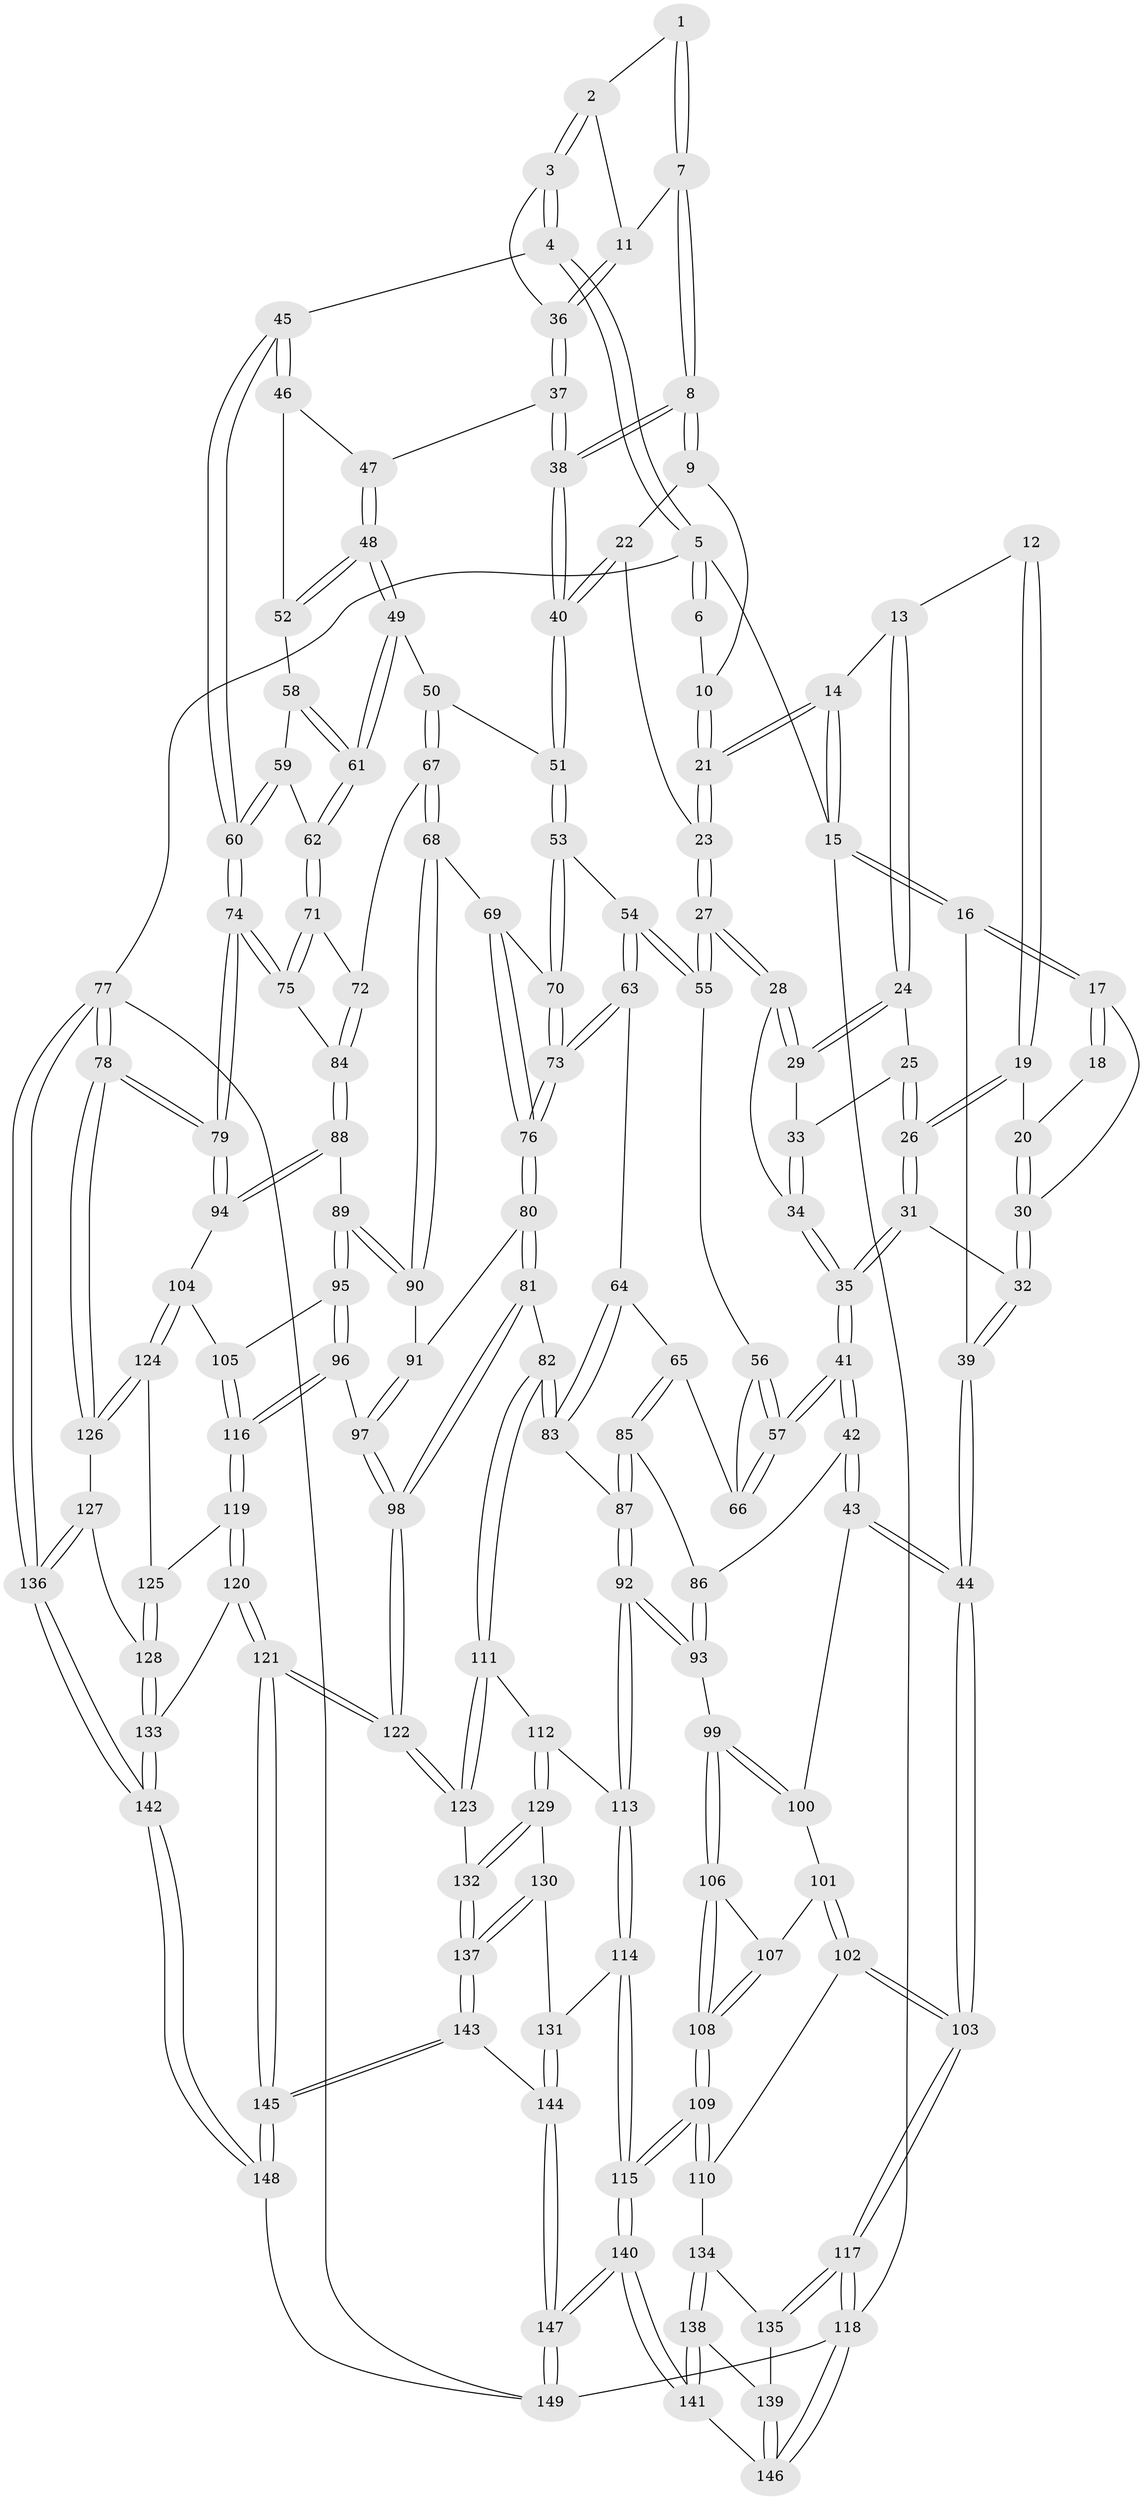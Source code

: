 // coarse degree distribution, {3: 0.18085106382978725, 4: 0.43617021276595747, 6: 0.13829787234042554, 8: 0.010638297872340425, 5: 0.22340425531914893, 2: 0.010638297872340425}
// Generated by graph-tools (version 1.1) at 2025/42/03/06/25 10:42:29]
// undirected, 149 vertices, 369 edges
graph export_dot {
graph [start="1"]
  node [color=gray90,style=filled];
  1 [pos="+0.7877629575682954+0"];
  2 [pos="+0.8534896835086804+0"];
  3 [pos="+0.9247950292301903+0.09423505213742174"];
  4 [pos="+1+0"];
  5 [pos="+1+0"];
  6 [pos="+0.7630337252486914+0"];
  7 [pos="+0.7827231367034171+0.05944375810624171"];
  8 [pos="+0.7244334068951489+0.13103778648579897"];
  9 [pos="+0.6250174827560144+0"];
  10 [pos="+0.621853201756676+0"];
  11 [pos="+0.840015438396807+0.08376464963291422"];
  12 [pos="+0.1440335842574292+0.012585633339575453"];
  13 [pos="+0.2838790766677848+0"];
  14 [pos="+0.2984285418832957+0"];
  15 [pos="+0+0"];
  16 [pos="+0+0"];
  17 [pos="+0.00921827987497226+0.01475381809759154"];
  18 [pos="+0.07521060634106143+0.02447123656595407"];
  19 [pos="+0.12747154752314602+0.05122356985521929"];
  20 [pos="+0.12248102837524219+0.053384404895182834"];
  21 [pos="+0.3993843798233092+0"];
  22 [pos="+0.607341877246863+0.10983682546048389"];
  23 [pos="+0.4383193585824702+0.11051045656985026"];
  24 [pos="+0.2648437473329883+0"];
  25 [pos="+0.22313699790157485+0.05172727931729965"];
  26 [pos="+0.17650751251135047+0.11905407070143437"];
  27 [pos="+0.4148754280287616+0.177980160327727"];
  28 [pos="+0.31820566694066077+0.17340744364836788"];
  29 [pos="+0.2978029135007238+0.126059272833809"];
  30 [pos="+0.07657059632242202+0.08602330849214823"];
  31 [pos="+0.1743415337025096+0.1304988530647844"];
  32 [pos="+0.08258369556496116+0.14524809868898622"];
  33 [pos="+0.24569984538875267+0.08780549855541035"];
  34 [pos="+0.25027994967771977+0.195910569194779"];
  35 [pos="+0.23182768218452296+0.20410814537498226"];
  36 [pos="+0.9016193475379732+0.12657649319214115"];
  37 [pos="+0.9011582199090009+0.12877773874203466"];
  38 [pos="+0.7051432798663526+0.18854170122238603"];
  39 [pos="+0+0.4062023827311178"];
  40 [pos="+0.6920751497065355+0.2048398445733025"];
  41 [pos="+0.1556691129097436+0.37297736439562007"];
  42 [pos="+0.051455870173247494+0.4278109422261018"];
  43 [pos="+0.051255023285760246+0.42785919946748835"];
  44 [pos="+0+0.44338664873547373"];
  45 [pos="+1+0.11247828439946836"];
  46 [pos="+0.9486391418541351+0.17697032370189136"];
  47 [pos="+0.9074365881798188+0.14867174969871363"];
  48 [pos="+0.865272900583107+0.2774119411940411"];
  49 [pos="+0.8621979241480278+0.2817691223165435"];
  50 [pos="+0.7799016326342081+0.2835199235049193"];
  51 [pos="+0.6918478699646765+0.2069874120014866"];
  52 [pos="+0.9842452227986929+0.23993155295979543"];
  53 [pos="+0.6127598087117995+0.27016508423114205"];
  54 [pos="+0.47921198383657837+0.27470075175234326"];
  55 [pos="+0.43559362185314987+0.23056125130894006"];
  56 [pos="+0.36787112117531173+0.28185872074513246"];
  57 [pos="+0.19492155575155842+0.3741852913812852"];
  58 [pos="+1+0.2526298504448019"];
  59 [pos="+1+0.25750118407972444"];
  60 [pos="+1+0.2581851674446152"];
  61 [pos="+0.8986741323006153+0.3258341728008425"];
  62 [pos="+0.9288833803261286+0.3763138673101796"];
  63 [pos="+0.4573869702951153+0.404631077873047"];
  64 [pos="+0.4137903855801423+0.42952412824727826"];
  65 [pos="+0.3677290552161491+0.4354774293239546"];
  66 [pos="+0.34856599802518157+0.4262192449600576"];
  67 [pos="+0.7628906364481607+0.4286464504228954"];
  68 [pos="+0.739399994598001+0.44167731598494403"];
  69 [pos="+0.710146042151038+0.42633148823315853"];
  70 [pos="+0.6300046446103564+0.36362537668423345"];
  71 [pos="+0.9323968302968721+0.38824002975103034"];
  72 [pos="+0.813936536131144+0.4438646783929619"];
  73 [pos="+0.549181101960393+0.47208189329118183"];
  74 [pos="+1+0.5170931237633022"];
  75 [pos="+1+0.46284362459716527"];
  76 [pos="+0.5509089413994124+0.4761005470144157"];
  77 [pos="+1+1"];
  78 [pos="+1+0.7559291522614874"];
  79 [pos="+1+0.6473842069606356"];
  80 [pos="+0.5717290018927469+0.5533447663855199"];
  81 [pos="+0.5139431673676456+0.635796274757123"];
  82 [pos="+0.5060906290723532+0.6371540382864623"];
  83 [pos="+0.4441148992027767+0.6205850223643993"];
  84 [pos="+0.8627461459435618+0.5353748165077061"];
  85 [pos="+0.3347377296166674+0.5414503394267584"];
  86 [pos="+0.24931807883437646+0.5366521767151131"];
  87 [pos="+0.3896012789643343+0.6240542734766146"];
  88 [pos="+0.8414314354439911+0.6064484992483481"];
  89 [pos="+0.7532795214145301+0.5875852487180862"];
  90 [pos="+0.7012852904868118+0.5369063133976456"];
  91 [pos="+0.6472356407240624+0.5509656807913057"];
  92 [pos="+0.3344910734906076+0.668051935582894"];
  93 [pos="+0.28570585295636136+0.6620297487128532"];
  94 [pos="+0.8698858758255755+0.6509505232193432"];
  95 [pos="+0.7207341079054074+0.6604853648527764"];
  96 [pos="+0.6892354271483625+0.6958620847206285"];
  97 [pos="+0.6840156243572209+0.6946207657830025"];
  98 [pos="+0.5765365178707912+0.7036700676800511"];
  99 [pos="+0.2567704578844404+0.6699145512809401"];
  100 [pos="+0.2251169265763893+0.6452889396894048"];
  101 [pos="+0.13539338059094644+0.6744527499023151"];
  102 [pos="+0+0.5805441675746932"];
  103 [pos="+0+0.5433337891747893"];
  104 [pos="+0.8517207560762271+0.6908938714393325"];
  105 [pos="+0.8112004306893734+0.6998573109684979"];
  106 [pos="+0.25419194680200435+0.6732294954434501"];
  107 [pos="+0.16078564052380895+0.6917855014218268"];
  108 [pos="+0.20623588091918657+0.787400114973361"];
  109 [pos="+0.20529069550181284+0.7967082667805327"];
  110 [pos="+0.15222002005491128+0.7980944913921377"];
  111 [pos="+0.4997920904392672+0.6513408580678807"];
  112 [pos="+0.41396100837285554+0.7846219019739437"];
  113 [pos="+0.341424445454853+0.7463141661865371"];
  114 [pos="+0.27070085642664+0.8287963204275887"];
  115 [pos="+0.24982690771468738+0.8373017007682442"];
  116 [pos="+0.7211477278635157+0.7430141854487755"];
  117 [pos="+0+0.5778891623893473"];
  118 [pos="+0+0.8893462711268734"];
  119 [pos="+0.7218004593581179+0.7819814608451182"];
  120 [pos="+0.6945356887285217+0.8407710940284808"];
  121 [pos="+0.6241831286868378+0.9124355069826778"];
  122 [pos="+0.5972388934658724+0.8753445651262024"];
  123 [pos="+0.4841314444552816+0.8337037497949085"];
  124 [pos="+0.8544508790274823+0.7253397884558207"];
  125 [pos="+0.7846293696539783+0.7812400407842661"];
  126 [pos="+0.8842618684407452+0.7949578700422488"];
  127 [pos="+0.8805322317088322+0.8040115990329758"];
  128 [pos="+0.8303336768973927+0.8417993758654284"];
  129 [pos="+0.422391726388154+0.8068178550845535"];
  130 [pos="+0.4053205709554852+0.8252906150092043"];
  131 [pos="+0.36373840331046825+0.854872093317031"];
  132 [pos="+0.4784364070189735+0.8332987156402238"];
  133 [pos="+0.8289030408722414+0.8439583438597789"];
  134 [pos="+0.12300359569803919+0.8292086553384301"];
  135 [pos="+0.04822587195810487+0.8297914372103872"];
  136 [pos="+1+1"];
  137 [pos="+0.42206044497614487+0.9115868089171265"];
  138 [pos="+0.11195297549814956+0.8835284946299969"];
  139 [pos="+0.0473035566825509+0.8682552191314109"];
  140 [pos="+0.22108863415264038+1"];
  141 [pos="+0.14508652458130733+1"];
  142 [pos="+0.8378516932359169+1"];
  143 [pos="+0.41011801908763446+0.9402263865523821"];
  144 [pos="+0.3902875513785954+0.9507368972053781"];
  145 [pos="+0.6259283989263469+0.9378201206532066"];
  146 [pos="+0.012177650285941982+0.9193974871786894"];
  147 [pos="+0.23510775007431203+1"];
  148 [pos="+0.7135542638973875+1"];
  149 [pos="+0.23522354746506063+1"];
  1 -- 2;
  1 -- 7;
  1 -- 7;
  2 -- 3;
  2 -- 3;
  2 -- 11;
  3 -- 4;
  3 -- 4;
  3 -- 36;
  4 -- 5;
  4 -- 5;
  4 -- 45;
  5 -- 6;
  5 -- 6;
  5 -- 15;
  5 -- 77;
  6 -- 10;
  7 -- 8;
  7 -- 8;
  7 -- 11;
  8 -- 9;
  8 -- 9;
  8 -- 38;
  8 -- 38;
  9 -- 10;
  9 -- 22;
  10 -- 21;
  10 -- 21;
  11 -- 36;
  11 -- 36;
  12 -- 13;
  12 -- 19;
  12 -- 19;
  13 -- 14;
  13 -- 24;
  13 -- 24;
  14 -- 15;
  14 -- 15;
  14 -- 21;
  14 -- 21;
  15 -- 16;
  15 -- 16;
  15 -- 118;
  16 -- 17;
  16 -- 17;
  16 -- 39;
  17 -- 18;
  17 -- 18;
  17 -- 30;
  18 -- 20;
  19 -- 20;
  19 -- 26;
  19 -- 26;
  20 -- 30;
  20 -- 30;
  21 -- 23;
  21 -- 23;
  22 -- 23;
  22 -- 40;
  22 -- 40;
  23 -- 27;
  23 -- 27;
  24 -- 25;
  24 -- 29;
  24 -- 29;
  25 -- 26;
  25 -- 26;
  25 -- 33;
  26 -- 31;
  26 -- 31;
  27 -- 28;
  27 -- 28;
  27 -- 55;
  27 -- 55;
  28 -- 29;
  28 -- 29;
  28 -- 34;
  29 -- 33;
  30 -- 32;
  30 -- 32;
  31 -- 32;
  31 -- 35;
  31 -- 35;
  32 -- 39;
  32 -- 39;
  33 -- 34;
  33 -- 34;
  34 -- 35;
  34 -- 35;
  35 -- 41;
  35 -- 41;
  36 -- 37;
  36 -- 37;
  37 -- 38;
  37 -- 38;
  37 -- 47;
  38 -- 40;
  38 -- 40;
  39 -- 44;
  39 -- 44;
  40 -- 51;
  40 -- 51;
  41 -- 42;
  41 -- 42;
  41 -- 57;
  41 -- 57;
  42 -- 43;
  42 -- 43;
  42 -- 86;
  43 -- 44;
  43 -- 44;
  43 -- 100;
  44 -- 103;
  44 -- 103;
  45 -- 46;
  45 -- 46;
  45 -- 60;
  45 -- 60;
  46 -- 47;
  46 -- 52;
  47 -- 48;
  47 -- 48;
  48 -- 49;
  48 -- 49;
  48 -- 52;
  48 -- 52;
  49 -- 50;
  49 -- 61;
  49 -- 61;
  50 -- 51;
  50 -- 67;
  50 -- 67;
  51 -- 53;
  51 -- 53;
  52 -- 58;
  53 -- 54;
  53 -- 70;
  53 -- 70;
  54 -- 55;
  54 -- 55;
  54 -- 63;
  54 -- 63;
  55 -- 56;
  56 -- 57;
  56 -- 57;
  56 -- 66;
  57 -- 66;
  57 -- 66;
  58 -- 59;
  58 -- 61;
  58 -- 61;
  59 -- 60;
  59 -- 60;
  59 -- 62;
  60 -- 74;
  60 -- 74;
  61 -- 62;
  61 -- 62;
  62 -- 71;
  62 -- 71;
  63 -- 64;
  63 -- 73;
  63 -- 73;
  64 -- 65;
  64 -- 83;
  64 -- 83;
  65 -- 66;
  65 -- 85;
  65 -- 85;
  67 -- 68;
  67 -- 68;
  67 -- 72;
  68 -- 69;
  68 -- 90;
  68 -- 90;
  69 -- 70;
  69 -- 76;
  69 -- 76;
  70 -- 73;
  70 -- 73;
  71 -- 72;
  71 -- 75;
  71 -- 75;
  72 -- 84;
  72 -- 84;
  73 -- 76;
  73 -- 76;
  74 -- 75;
  74 -- 75;
  74 -- 79;
  74 -- 79;
  75 -- 84;
  76 -- 80;
  76 -- 80;
  77 -- 78;
  77 -- 78;
  77 -- 136;
  77 -- 136;
  77 -- 149;
  78 -- 79;
  78 -- 79;
  78 -- 126;
  78 -- 126;
  79 -- 94;
  79 -- 94;
  80 -- 81;
  80 -- 81;
  80 -- 91;
  81 -- 82;
  81 -- 98;
  81 -- 98;
  82 -- 83;
  82 -- 83;
  82 -- 111;
  82 -- 111;
  83 -- 87;
  84 -- 88;
  84 -- 88;
  85 -- 86;
  85 -- 87;
  85 -- 87;
  86 -- 93;
  86 -- 93;
  87 -- 92;
  87 -- 92;
  88 -- 89;
  88 -- 94;
  88 -- 94;
  89 -- 90;
  89 -- 90;
  89 -- 95;
  89 -- 95;
  90 -- 91;
  91 -- 97;
  91 -- 97;
  92 -- 93;
  92 -- 93;
  92 -- 113;
  92 -- 113;
  93 -- 99;
  94 -- 104;
  95 -- 96;
  95 -- 96;
  95 -- 105;
  96 -- 97;
  96 -- 116;
  96 -- 116;
  97 -- 98;
  97 -- 98;
  98 -- 122;
  98 -- 122;
  99 -- 100;
  99 -- 100;
  99 -- 106;
  99 -- 106;
  100 -- 101;
  101 -- 102;
  101 -- 102;
  101 -- 107;
  102 -- 103;
  102 -- 103;
  102 -- 110;
  103 -- 117;
  103 -- 117;
  104 -- 105;
  104 -- 124;
  104 -- 124;
  105 -- 116;
  105 -- 116;
  106 -- 107;
  106 -- 108;
  106 -- 108;
  107 -- 108;
  107 -- 108;
  108 -- 109;
  108 -- 109;
  109 -- 110;
  109 -- 110;
  109 -- 115;
  109 -- 115;
  110 -- 134;
  111 -- 112;
  111 -- 123;
  111 -- 123;
  112 -- 113;
  112 -- 129;
  112 -- 129;
  113 -- 114;
  113 -- 114;
  114 -- 115;
  114 -- 115;
  114 -- 131;
  115 -- 140;
  115 -- 140;
  116 -- 119;
  116 -- 119;
  117 -- 118;
  117 -- 118;
  117 -- 135;
  117 -- 135;
  118 -- 146;
  118 -- 146;
  118 -- 149;
  119 -- 120;
  119 -- 120;
  119 -- 125;
  120 -- 121;
  120 -- 121;
  120 -- 133;
  121 -- 122;
  121 -- 122;
  121 -- 145;
  121 -- 145;
  122 -- 123;
  122 -- 123;
  123 -- 132;
  124 -- 125;
  124 -- 126;
  124 -- 126;
  125 -- 128;
  125 -- 128;
  126 -- 127;
  127 -- 128;
  127 -- 136;
  127 -- 136;
  128 -- 133;
  128 -- 133;
  129 -- 130;
  129 -- 132;
  129 -- 132;
  130 -- 131;
  130 -- 137;
  130 -- 137;
  131 -- 144;
  131 -- 144;
  132 -- 137;
  132 -- 137;
  133 -- 142;
  133 -- 142;
  134 -- 135;
  134 -- 138;
  134 -- 138;
  135 -- 139;
  136 -- 142;
  136 -- 142;
  137 -- 143;
  137 -- 143;
  138 -- 139;
  138 -- 141;
  138 -- 141;
  139 -- 146;
  139 -- 146;
  140 -- 141;
  140 -- 141;
  140 -- 147;
  140 -- 147;
  141 -- 146;
  142 -- 148;
  142 -- 148;
  143 -- 144;
  143 -- 145;
  143 -- 145;
  144 -- 147;
  144 -- 147;
  145 -- 148;
  145 -- 148;
  147 -- 149;
  147 -- 149;
  148 -- 149;
}
